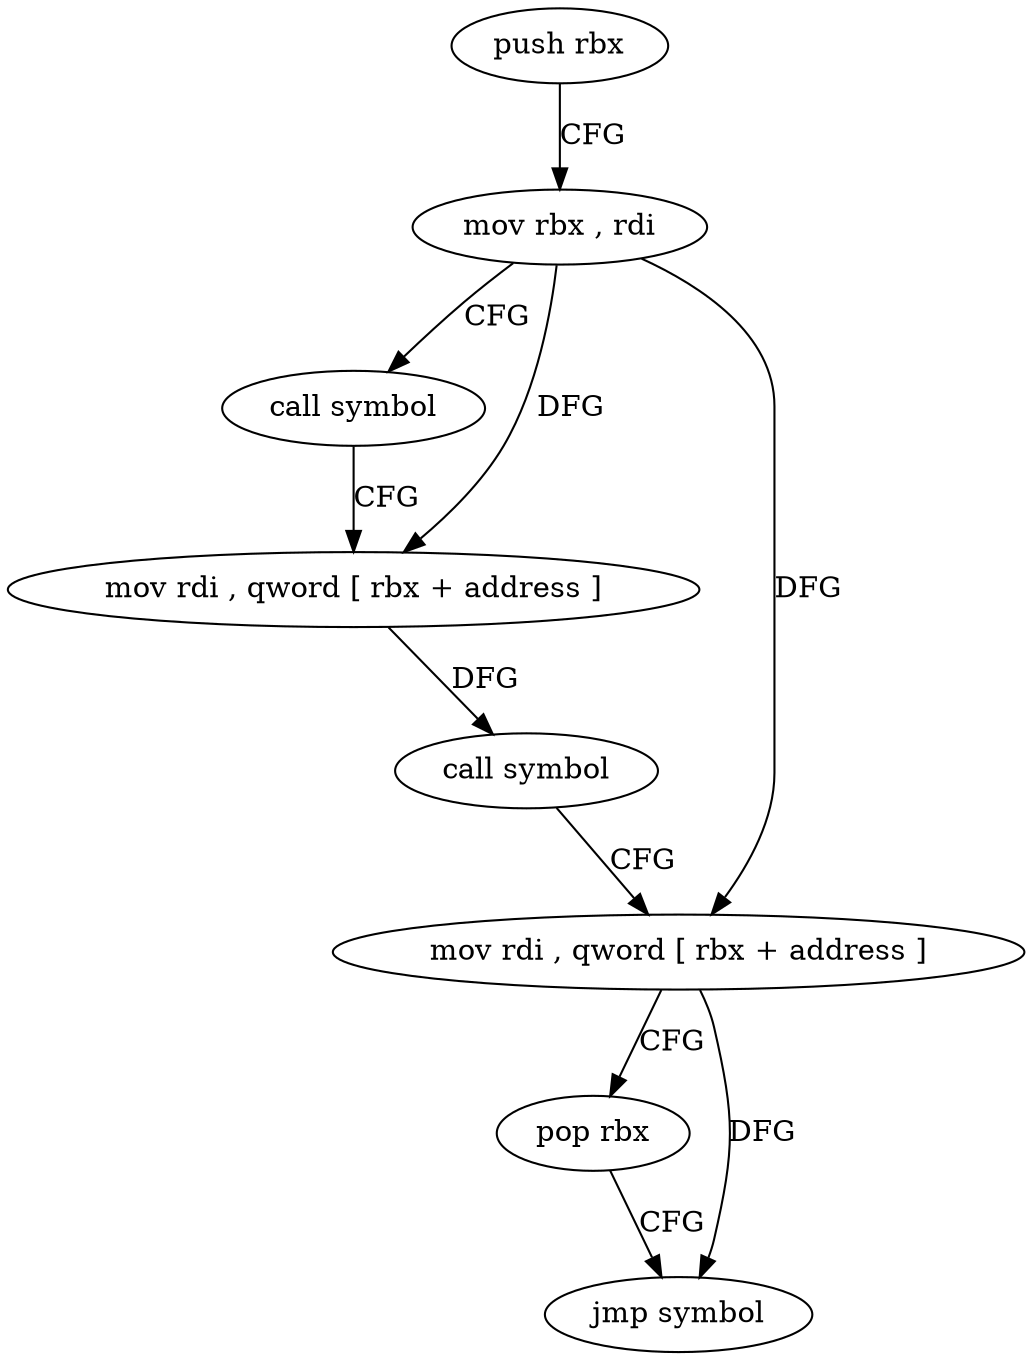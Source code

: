 digraph "func" {
"4247392" [label = "push rbx" ]
"4247393" [label = "mov rbx , rdi" ]
"4247396" [label = "call symbol" ]
"4247401" [label = "mov rdi , qword [ rbx + address ]" ]
"4247408" [label = "call symbol" ]
"4247413" [label = "mov rdi , qword [ rbx + address ]" ]
"4247420" [label = "pop rbx" ]
"4247421" [label = "jmp symbol" ]
"4247392" -> "4247393" [ label = "CFG" ]
"4247393" -> "4247396" [ label = "CFG" ]
"4247393" -> "4247401" [ label = "DFG" ]
"4247393" -> "4247413" [ label = "DFG" ]
"4247396" -> "4247401" [ label = "CFG" ]
"4247401" -> "4247408" [ label = "DFG" ]
"4247408" -> "4247413" [ label = "CFG" ]
"4247413" -> "4247420" [ label = "CFG" ]
"4247413" -> "4247421" [ label = "DFG" ]
"4247420" -> "4247421" [ label = "CFG" ]
}
